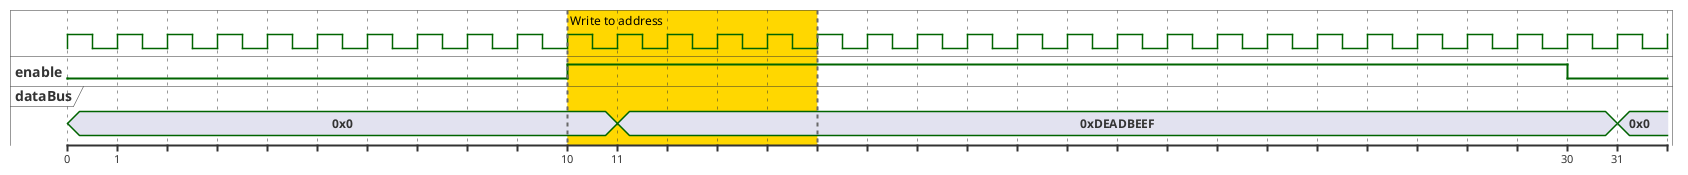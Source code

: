 {
  "sha1": "2zh6lyx7iiwwzdzhsixgfrwo14kjhqy",
  "insertion": {
    "when": "2024-05-30T20:48:20.138Z",
    "url": "https://forum.plantuml.net/11075/add-anchor-points-or-events-to-timing-diagrams?show=11128#c11128",
    "user": "plantuml@gmail.com"
  }
}
@startuml
clock clk with period 1
binary "enable" as en
concise "dataBus" as db

@0
en is low
db is "0x0"

@10 as :start
 en is high
@:start+1
 db is "0xDEADBEEF"

@:start+20 as :end
en is low
@:end+1 
db is "0x0"

highlight :start to :start+5 #Gold;line:DimGrey : Write to address

@enduml
